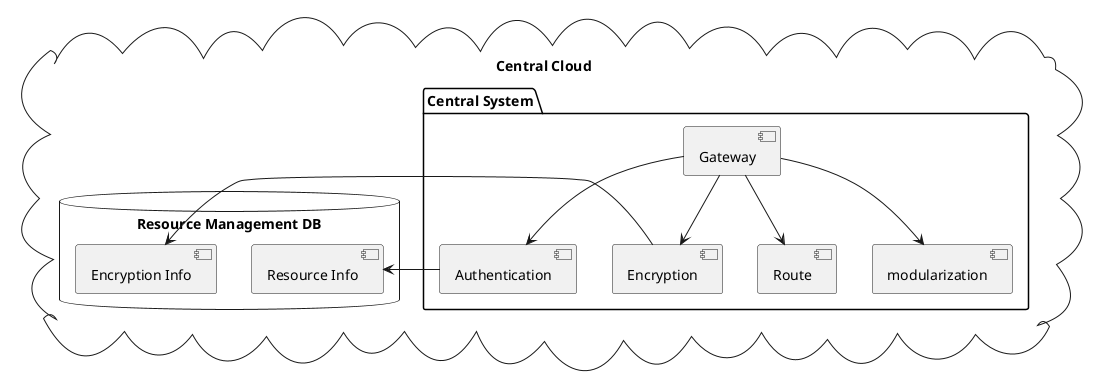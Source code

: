 @startuml

cloud "Central Cloud" {
package "Central System" {

[Gateway] --> [Route]
[Gateway] --> [modularization]
[Gateway] --> [Encryption]
[Gateway] --> [Authentication]

}

database "Resource Management DB" {

    [Resource Info]
    [Encryption Info]
}

[Authentication] -right-> [Resource Info]
[Encryption] -right-> [Encryption Info]


}

@enduml